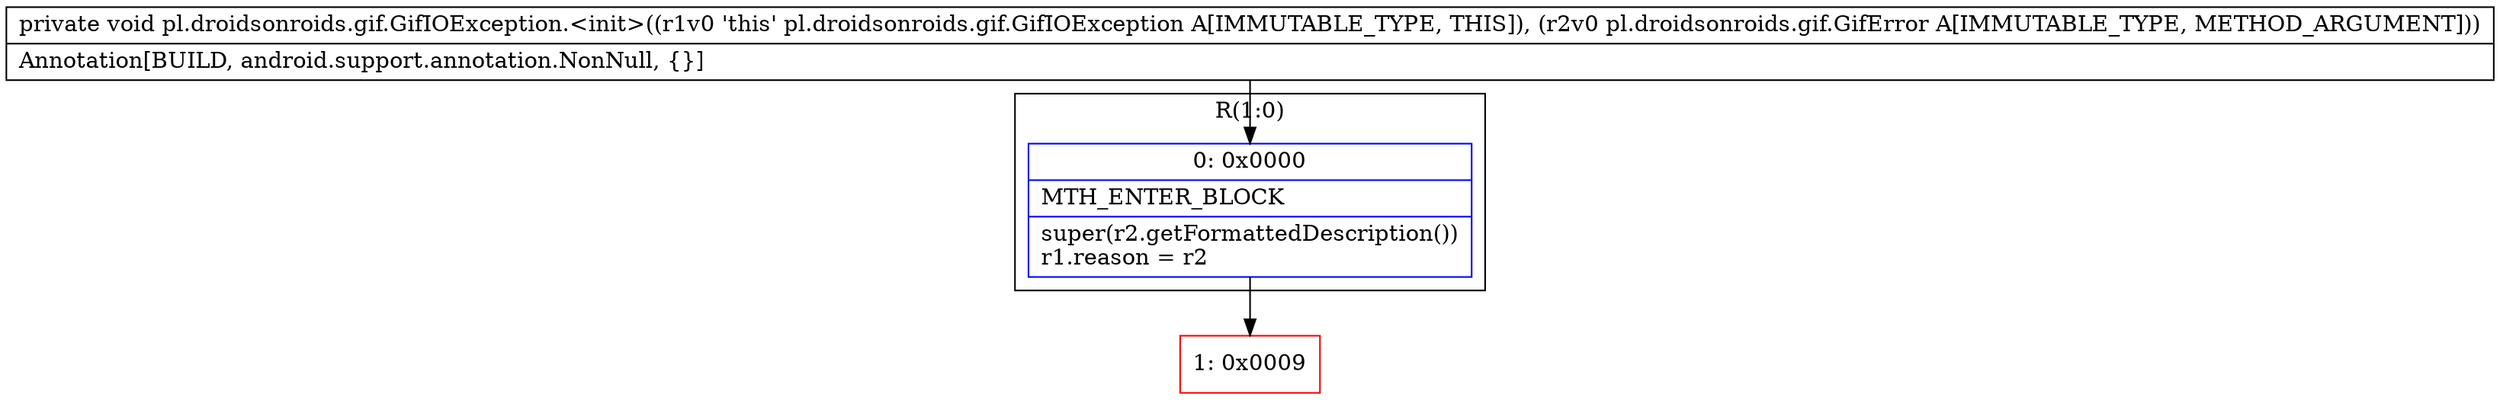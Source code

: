 digraph "CFG forpl.droidsonroids.gif.GifIOException.\<init\>(Lpl\/droidsonroids\/gif\/GifError;)V" {
subgraph cluster_Region_58380607 {
label = "R(1:0)";
node [shape=record,color=blue];
Node_0 [shape=record,label="{0\:\ 0x0000|MTH_ENTER_BLOCK\l|super(r2.getFormattedDescription())\lr1.reason = r2\l}"];
}
Node_1 [shape=record,color=red,label="{1\:\ 0x0009}"];
MethodNode[shape=record,label="{private void pl.droidsonroids.gif.GifIOException.\<init\>((r1v0 'this' pl.droidsonroids.gif.GifIOException A[IMMUTABLE_TYPE, THIS]), (r2v0 pl.droidsonroids.gif.GifError A[IMMUTABLE_TYPE, METHOD_ARGUMENT]))  | Annotation[BUILD, android.support.annotation.NonNull, \{\}]\l}"];
MethodNode -> Node_0;
Node_0 -> Node_1;
}

